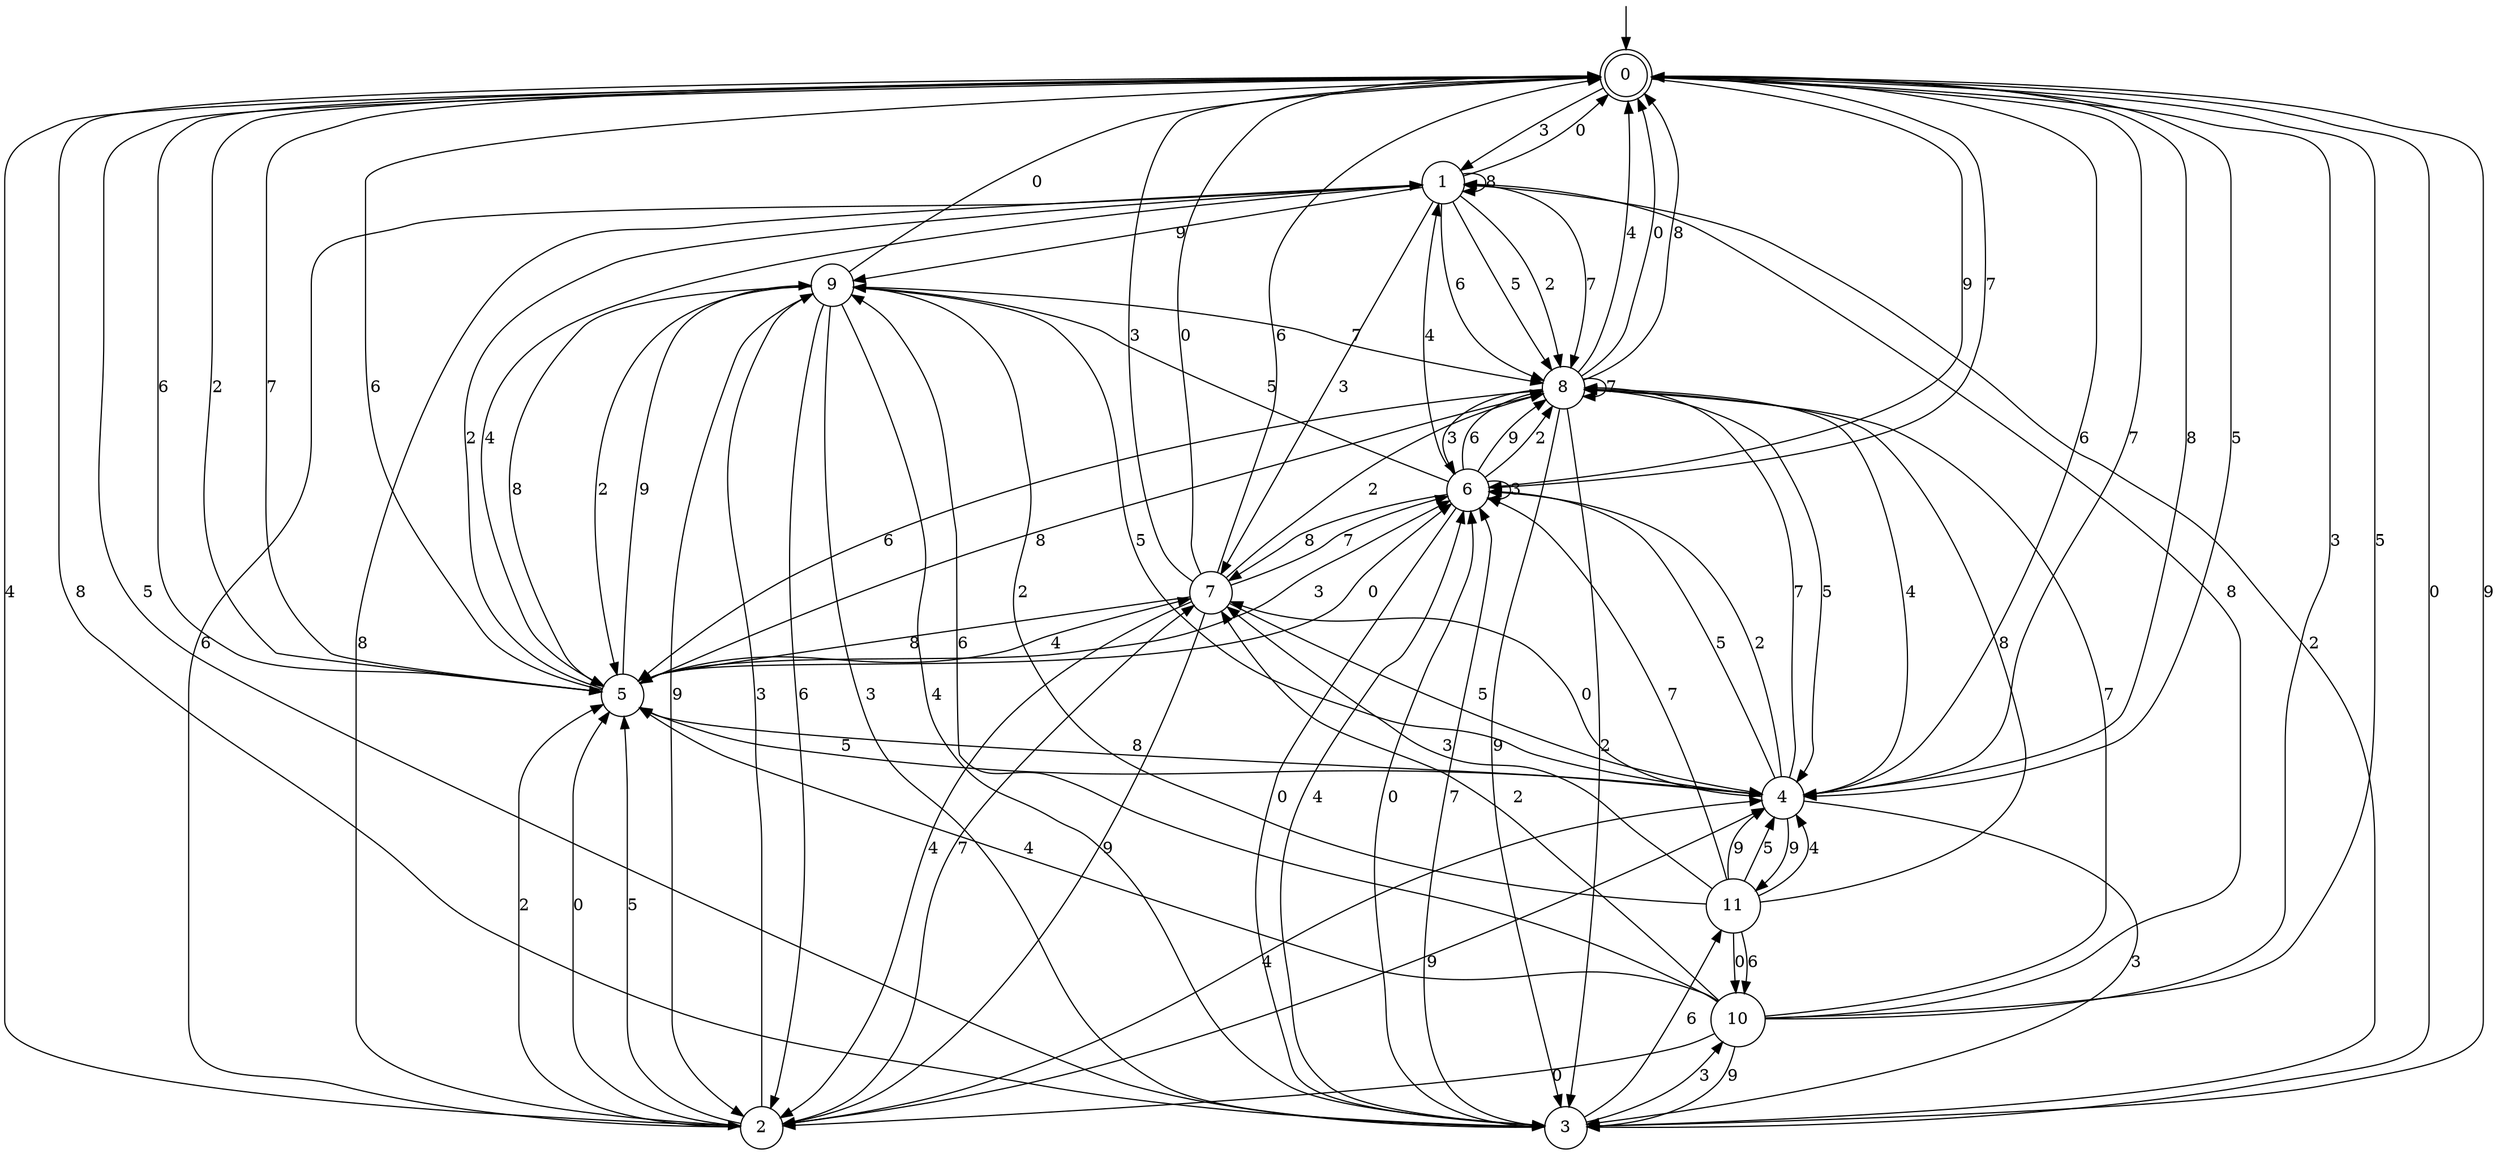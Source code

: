 digraph g {

	s0 [shape="doublecircle" label="0"];
	s1 [shape="circle" label="1"];
	s2 [shape="circle" label="2"];
	s3 [shape="circle" label="3"];
	s4 [shape="circle" label="4"];
	s5 [shape="circle" label="5"];
	s6 [shape="circle" label="6"];
	s7 [shape="circle" label="7"];
	s8 [shape="circle" label="8"];
	s9 [shape="circle" label="9"];
	s10 [shape="circle" label="10"];
	s11 [shape="circle" label="11"];
	s0 -> s1 [label="3"];
	s0 -> s2 [label="4"];
	s0 -> s3 [label="0"];
	s0 -> s4 [label="7"];
	s0 -> s5 [label="6"];
	s0 -> s6 [label="9"];
	s0 -> s4 [label="8"];
	s0 -> s4 [label="5"];
	s0 -> s5 [label="2"];
	s1 -> s7 [label="3"];
	s1 -> s5 [label="4"];
	s1 -> s0 [label="0"];
	s1 -> s8 [label="7"];
	s1 -> s8 [label="6"];
	s1 -> s9 [label="9"];
	s1 -> s1 [label="8"];
	s1 -> s8 [label="5"];
	s1 -> s8 [label="2"];
	s2 -> s9 [label="3"];
	s2 -> s4 [label="4"];
	s2 -> s5 [label="0"];
	s2 -> s7 [label="7"];
	s2 -> s1 [label="6"];
	s2 -> s4 [label="9"];
	s2 -> s1 [label="8"];
	s2 -> s5 [label="5"];
	s2 -> s5 [label="2"];
	s3 -> s10 [label="3"];
	s3 -> s6 [label="4"];
	s3 -> s6 [label="0"];
	s3 -> s6 [label="7"];
	s3 -> s11 [label="6"];
	s3 -> s0 [label="9"];
	s3 -> s0 [label="8"];
	s3 -> s0 [label="5"];
	s3 -> s1 [label="2"];
	s4 -> s3 [label="3"];
	s4 -> s8 [label="4"];
	s4 -> s7 [label="0"];
	s4 -> s8 [label="7"];
	s4 -> s0 [label="6"];
	s4 -> s11 [label="9"];
	s4 -> s5 [label="8"];
	s4 -> s6 [label="5"];
	s4 -> s6 [label="2"];
	s5 -> s6 [label="3"];
	s5 -> s7 [label="4"];
	s5 -> s6 [label="0"];
	s5 -> s0 [label="7"];
	s5 -> s0 [label="6"];
	s5 -> s9 [label="9"];
	s5 -> s8 [label="8"];
	s5 -> s4 [label="5"];
	s5 -> s1 [label="2"];
	s6 -> s6 [label="3"];
	s6 -> s1 [label="4"];
	s6 -> s3 [label="0"];
	s6 -> s0 [label="7"];
	s6 -> s8 [label="6"];
	s6 -> s8 [label="9"];
	s6 -> s7 [label="8"];
	s6 -> s9 [label="5"];
	s6 -> s8 [label="2"];
	s7 -> s0 [label="3"];
	s7 -> s2 [label="4"];
	s7 -> s0 [label="0"];
	s7 -> s6 [label="7"];
	s7 -> s0 [label="6"];
	s7 -> s2 [label="9"];
	s7 -> s5 [label="8"];
	s7 -> s4 [label="5"];
	s7 -> s8 [label="2"];
	s8 -> s6 [label="3"];
	s8 -> s0 [label="4"];
	s8 -> s0 [label="0"];
	s8 -> s8 [label="7"];
	s8 -> s5 [label="6"];
	s8 -> s3 [label="9"];
	s8 -> s0 [label="8"];
	s8 -> s4 [label="5"];
	s8 -> s3 [label="2"];
	s9 -> s3 [label="3"];
	s9 -> s3 [label="4"];
	s9 -> s0 [label="0"];
	s9 -> s8 [label="7"];
	s9 -> s2 [label="6"];
	s9 -> s2 [label="9"];
	s9 -> s5 [label="8"];
	s9 -> s4 [label="5"];
	s9 -> s5 [label="2"];
	s10 -> s0 [label="3"];
	s10 -> s5 [label="4"];
	s10 -> s2 [label="0"];
	s10 -> s8 [label="7"];
	s10 -> s9 [label="6"];
	s10 -> s3 [label="9"];
	s10 -> s1 [label="8"];
	s10 -> s0 [label="5"];
	s10 -> s7 [label="2"];
	s11 -> s7 [label="3"];
	s11 -> s4 [label="4"];
	s11 -> s10 [label="0"];
	s11 -> s6 [label="7"];
	s11 -> s10 [label="6"];
	s11 -> s4 [label="9"];
	s11 -> s8 [label="8"];
	s11 -> s4 [label="5"];
	s11 -> s9 [label="2"];

__start0 [label="" shape="none" width="0" height="0"];
__start0 -> s0;

}
